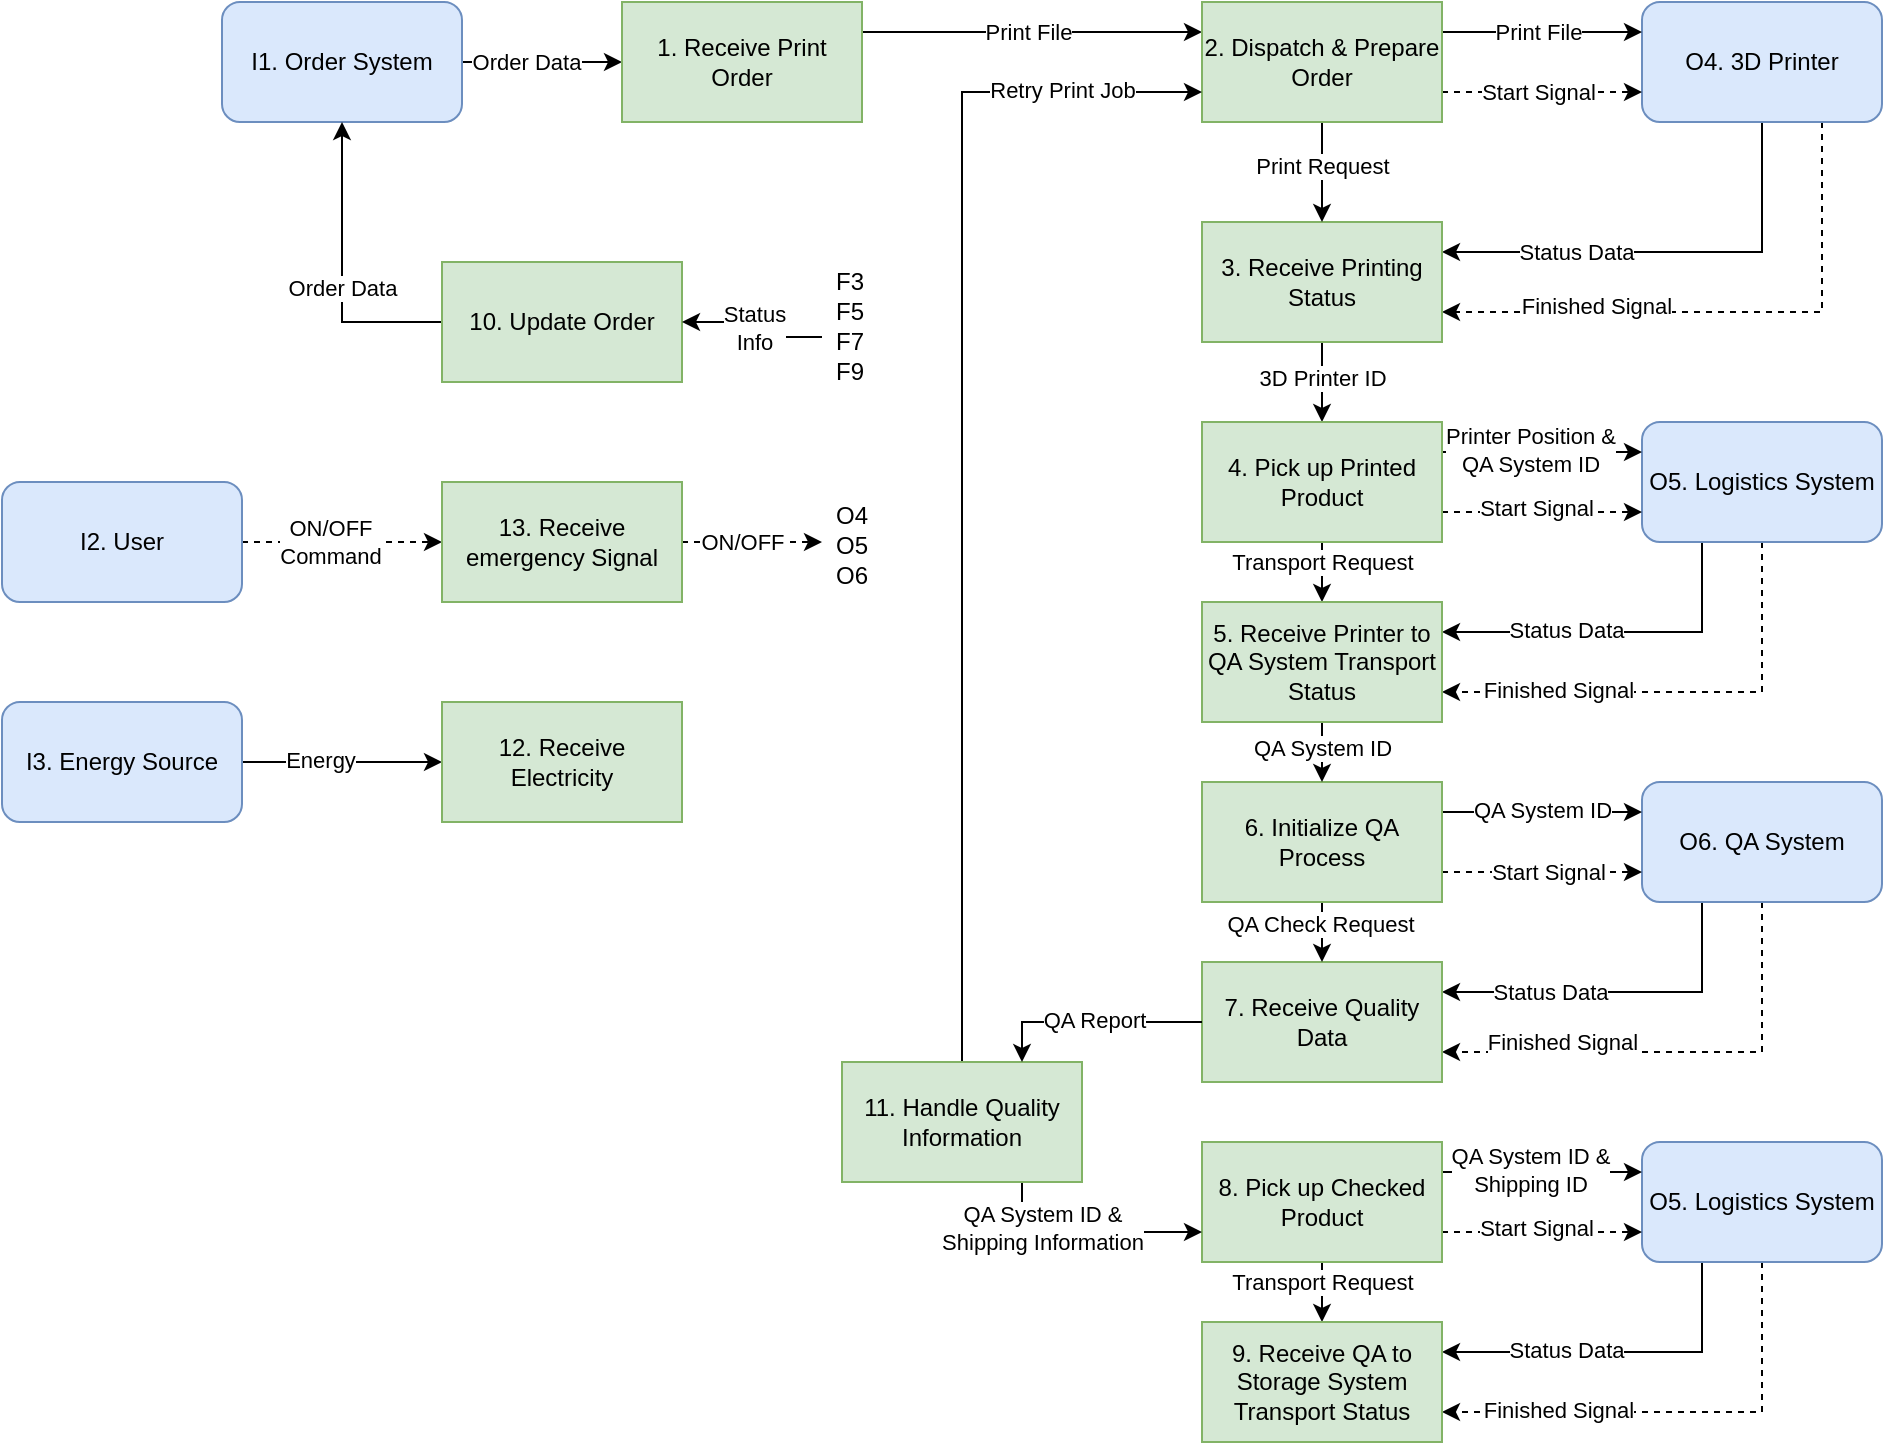 <mxfile version="24.8.6">
  <diagram name="Page-1" id="_k14XuWL3U5JzWISn8Ct">
    <mxGraphModel dx="1363" dy="889" grid="1" gridSize="10" guides="1" tooltips="1" connect="1" arrows="1" fold="1" page="1" pageScale="1" pageWidth="850" pageHeight="1100" math="0" shadow="0">
      <root>
        <mxCell id="0" />
        <mxCell id="1" parent="0" />
        <mxCell id="q_Xl--HB5Yd9Ks0ocNhp-104" style="edgeStyle=orthogonalEdgeStyle;rounded=0;orthogonalLoop=1;jettySize=auto;html=1;exitX=1;exitY=0.5;exitDx=0;exitDy=0;entryX=0;entryY=0.5;entryDx=0;entryDy=0;dashed=1;" parent="1" source="q_Xl--HB5Yd9Ks0ocNhp-1" target="q_Xl--HB5Yd9Ks0ocNhp-8" edge="1">
          <mxGeometry relative="1" as="geometry" />
        </mxCell>
        <mxCell id="q_Xl--HB5Yd9Ks0ocNhp-105" value="ON/OFF &lt;br&gt;Command" style="edgeLabel;html=1;align=center;verticalAlign=middle;resizable=0;points=[];" parent="q_Xl--HB5Yd9Ks0ocNhp-104" vertex="1" connectable="0">
          <mxGeometry x="-0.133" relative="1" as="geometry">
            <mxPoint as="offset" />
          </mxGeometry>
        </mxCell>
        <mxCell id="q_Xl--HB5Yd9Ks0ocNhp-1" value="I2. User" style="rounded=1;whiteSpace=wrap;html=1;fillColor=#dae8fc;strokeColor=#6c8ebf;" parent="1" vertex="1">
          <mxGeometry x="30" y="270" width="120" height="60" as="geometry" />
        </mxCell>
        <mxCell id="q_Xl--HB5Yd9Ks0ocNhp-77" style="edgeStyle=orthogonalEdgeStyle;rounded=0;orthogonalLoop=1;jettySize=auto;html=1;exitX=1;exitY=0.5;exitDx=0;exitDy=0;entryX=0;entryY=0.5;entryDx=0;entryDy=0;" parent="1" source="q_Xl--HB5Yd9Ks0ocNhp-2" target="q_Xl--HB5Yd9Ks0ocNhp-7" edge="1">
          <mxGeometry relative="1" as="geometry" />
        </mxCell>
        <mxCell id="q_Xl--HB5Yd9Ks0ocNhp-78" value="Energy" style="edgeLabel;html=1;align=center;verticalAlign=middle;resizable=0;points=[];" parent="q_Xl--HB5Yd9Ks0ocNhp-77" vertex="1" connectable="0">
          <mxGeometry x="-0.225" y="1" relative="1" as="geometry">
            <mxPoint as="offset" />
          </mxGeometry>
        </mxCell>
        <mxCell id="q_Xl--HB5Yd9Ks0ocNhp-2" value="I3. Energy Source" style="rounded=1;whiteSpace=wrap;html=1;fillColor=#dae8fc;strokeColor=#6c8ebf;" parent="1" vertex="1">
          <mxGeometry x="30" y="380" width="120" height="60" as="geometry" />
        </mxCell>
        <mxCell id="q_Xl--HB5Yd9Ks0ocNhp-16" style="edgeStyle=orthogonalEdgeStyle;rounded=0;orthogonalLoop=1;jettySize=auto;html=1;exitX=1;exitY=0.5;exitDx=0;exitDy=0;entryX=0;entryY=0.5;entryDx=0;entryDy=0;" parent="1" source="q_Xl--HB5Yd9Ks0ocNhp-3" target="q_Xl--HB5Yd9Ks0ocNhp-9" edge="1">
          <mxGeometry relative="1" as="geometry" />
        </mxCell>
        <mxCell id="q_Xl--HB5Yd9Ks0ocNhp-17" value="Order Data" style="edgeLabel;html=1;align=center;verticalAlign=middle;resizable=0;points=[];" parent="q_Xl--HB5Yd9Ks0ocNhp-16" vertex="1" connectable="0">
          <mxGeometry x="-0.2" relative="1" as="geometry">
            <mxPoint as="offset" />
          </mxGeometry>
        </mxCell>
        <mxCell id="q_Xl--HB5Yd9Ks0ocNhp-3" value="I1. Order System" style="rounded=1;whiteSpace=wrap;html=1;fillColor=#dae8fc;strokeColor=#6c8ebf;" parent="1" vertex="1">
          <mxGeometry x="140" y="30" width="120" height="60" as="geometry" />
        </mxCell>
        <mxCell id="q_Xl--HB5Yd9Ks0ocNhp-39" style="edgeStyle=orthogonalEdgeStyle;rounded=0;orthogonalLoop=1;jettySize=auto;html=1;exitX=0.25;exitY=1;exitDx=0;exitDy=0;entryX=1;entryY=0.25;entryDx=0;entryDy=0;" parent="1" source="q_Xl--HB5Yd9Ks0ocNhp-4" target="q_Xl--HB5Yd9Ks0ocNhp-38" edge="1">
          <mxGeometry relative="1" as="geometry" />
        </mxCell>
        <mxCell id="q_Xl--HB5Yd9Ks0ocNhp-40" value="Status Data" style="edgeLabel;html=1;align=center;verticalAlign=middle;resizable=0;points=[];" parent="q_Xl--HB5Yd9Ks0ocNhp-39" vertex="1" connectable="0">
          <mxGeometry x="0.291" y="-1" relative="1" as="geometry">
            <mxPoint as="offset" />
          </mxGeometry>
        </mxCell>
        <mxCell id="q_Xl--HB5Yd9Ks0ocNhp-41" style="edgeStyle=orthogonalEdgeStyle;rounded=0;orthogonalLoop=1;jettySize=auto;html=1;exitX=0.5;exitY=1;exitDx=0;exitDy=0;entryX=1;entryY=0.75;entryDx=0;entryDy=0;dashed=1;" parent="1" source="q_Xl--HB5Yd9Ks0ocNhp-4" target="q_Xl--HB5Yd9Ks0ocNhp-38" edge="1">
          <mxGeometry relative="1" as="geometry" />
        </mxCell>
        <mxCell id="q_Xl--HB5Yd9Ks0ocNhp-42" value="Finished Signal" style="edgeLabel;html=1;align=center;verticalAlign=middle;resizable=0;points=[];" parent="q_Xl--HB5Yd9Ks0ocNhp-41" vertex="1" connectable="0">
          <mxGeometry x="0.506" y="-1" relative="1" as="geometry">
            <mxPoint as="offset" />
          </mxGeometry>
        </mxCell>
        <mxCell id="q_Xl--HB5Yd9Ks0ocNhp-4" value="O5. Logistics System" style="rounded=1;whiteSpace=wrap;html=1;fillColor=#dae8fc;strokeColor=#6c8ebf;" parent="1" vertex="1">
          <mxGeometry x="850" y="240" width="120" height="60" as="geometry" />
        </mxCell>
        <mxCell id="q_Xl--HB5Yd9Ks0ocNhp-52" style="edgeStyle=orthogonalEdgeStyle;rounded=0;orthogonalLoop=1;jettySize=auto;html=1;exitX=0.25;exitY=1;exitDx=0;exitDy=0;entryX=1;entryY=0.25;entryDx=0;entryDy=0;" parent="1" source="q_Xl--HB5Yd9Ks0ocNhp-5" target="q_Xl--HB5Yd9Ks0ocNhp-12" edge="1">
          <mxGeometry relative="1" as="geometry" />
        </mxCell>
        <mxCell id="q_Xl--HB5Yd9Ks0ocNhp-53" value="Status Data" style="edgeLabel;html=1;align=center;verticalAlign=middle;resizable=0;points=[];" parent="q_Xl--HB5Yd9Ks0ocNhp-52" vertex="1" connectable="0">
          <mxGeometry x="0.383" relative="1" as="geometry">
            <mxPoint as="offset" />
          </mxGeometry>
        </mxCell>
        <mxCell id="q_Xl--HB5Yd9Ks0ocNhp-54" style="edgeStyle=orthogonalEdgeStyle;rounded=0;orthogonalLoop=1;jettySize=auto;html=1;exitX=0.5;exitY=1;exitDx=0;exitDy=0;entryX=1;entryY=0.75;entryDx=0;entryDy=0;dashed=1;" parent="1" source="q_Xl--HB5Yd9Ks0ocNhp-5" target="q_Xl--HB5Yd9Ks0ocNhp-12" edge="1">
          <mxGeometry relative="1" as="geometry" />
        </mxCell>
        <mxCell id="q_Xl--HB5Yd9Ks0ocNhp-55" value="Finished Signal" style="edgeLabel;html=1;align=center;verticalAlign=middle;resizable=0;points=[];" parent="q_Xl--HB5Yd9Ks0ocNhp-54" vertex="1" connectable="0">
          <mxGeometry x="0.43" y="4" relative="1" as="geometry">
            <mxPoint x="-7" y="-9" as="offset" />
          </mxGeometry>
        </mxCell>
        <mxCell id="q_Xl--HB5Yd9Ks0ocNhp-5" value="O6. QA System" style="rounded=1;whiteSpace=wrap;html=1;fillColor=#dae8fc;strokeColor=#6c8ebf;" parent="1" vertex="1">
          <mxGeometry x="850" y="420" width="120" height="60" as="geometry" />
        </mxCell>
        <mxCell id="q_Xl--HB5Yd9Ks0ocNhp-27" style="edgeStyle=orthogonalEdgeStyle;rounded=0;orthogonalLoop=1;jettySize=auto;html=1;exitX=0.5;exitY=1;exitDx=0;exitDy=0;entryX=1;entryY=0.25;entryDx=0;entryDy=0;" parent="1" source="q_Xl--HB5Yd9Ks0ocNhp-6" target="q_Xl--HB5Yd9Ks0ocNhp-10" edge="1">
          <mxGeometry relative="1" as="geometry" />
        </mxCell>
        <mxCell id="q_Xl--HB5Yd9Ks0ocNhp-28" value="Status Data" style="edgeLabel;html=1;align=center;verticalAlign=middle;resizable=0;points=[];" parent="q_Xl--HB5Yd9Ks0ocNhp-27" vertex="1" connectable="0">
          <mxGeometry x="0.408" relative="1" as="geometry">
            <mxPoint as="offset" />
          </mxGeometry>
        </mxCell>
        <mxCell id="q_Xl--HB5Yd9Ks0ocNhp-29" style="edgeStyle=orthogonalEdgeStyle;rounded=0;orthogonalLoop=1;jettySize=auto;html=1;exitX=0.75;exitY=1;exitDx=0;exitDy=0;entryX=1;entryY=0.75;entryDx=0;entryDy=0;dashed=1;" parent="1" source="q_Xl--HB5Yd9Ks0ocNhp-6" target="q_Xl--HB5Yd9Ks0ocNhp-10" edge="1">
          <mxGeometry relative="1" as="geometry" />
        </mxCell>
        <mxCell id="q_Xl--HB5Yd9Ks0ocNhp-30" value="Finished Signal" style="edgeLabel;html=1;align=center;verticalAlign=middle;resizable=0;points=[];" parent="q_Xl--HB5Yd9Ks0ocNhp-29" vertex="1" connectable="0">
          <mxGeometry x="0.458" y="-3" relative="1" as="geometry">
            <mxPoint as="offset" />
          </mxGeometry>
        </mxCell>
        <mxCell id="q_Xl--HB5Yd9Ks0ocNhp-6" value="O4. 3D Printer" style="rounded=1;whiteSpace=wrap;html=1;fillColor=#dae8fc;strokeColor=#6c8ebf;" parent="1" vertex="1">
          <mxGeometry x="850" y="30" width="120" height="60" as="geometry" />
        </mxCell>
        <mxCell id="q_Xl--HB5Yd9Ks0ocNhp-7" value="12. Receive &lt;br&gt;Electricity" style="rounded=0;whiteSpace=wrap;html=1;fillColor=#d5e8d4;strokeColor=#82b366;" parent="1" vertex="1">
          <mxGeometry x="250" y="380" width="120" height="60" as="geometry" />
        </mxCell>
        <mxCell id="q_Xl--HB5Yd9Ks0ocNhp-116" style="edgeStyle=orthogonalEdgeStyle;rounded=0;orthogonalLoop=1;jettySize=auto;html=1;exitX=1;exitY=0.5;exitDx=0;exitDy=0;entryX=0;entryY=0.5;entryDx=0;entryDy=0;dashed=1;" parent="1" source="q_Xl--HB5Yd9Ks0ocNhp-8" target="q_Xl--HB5Yd9Ks0ocNhp-110" edge="1">
          <mxGeometry relative="1" as="geometry" />
        </mxCell>
        <mxCell id="q_Xl--HB5Yd9Ks0ocNhp-117" value="ON/OFF" style="edgeLabel;html=1;align=center;verticalAlign=middle;resizable=0;points=[];" parent="q_Xl--HB5Yd9Ks0ocNhp-116" vertex="1" connectable="0">
          <mxGeometry x="-0.294" y="-1" relative="1" as="geometry">
            <mxPoint x="5" y="-1" as="offset" />
          </mxGeometry>
        </mxCell>
        <mxCell id="q_Xl--HB5Yd9Ks0ocNhp-8" value="13. Receive emergency Signal" style="rounded=0;whiteSpace=wrap;html=1;fillColor=#d5e8d4;strokeColor=#82b366;" parent="1" vertex="1">
          <mxGeometry x="250" y="270" width="120" height="60" as="geometry" />
        </mxCell>
        <mxCell id="q_Xl--HB5Yd9Ks0ocNhp-22" style="edgeStyle=orthogonalEdgeStyle;rounded=0;orthogonalLoop=1;jettySize=auto;html=1;exitX=1;exitY=0.25;exitDx=0;exitDy=0;entryX=0;entryY=0.25;entryDx=0;entryDy=0;" parent="1" source="q_Xl--HB5Yd9Ks0ocNhp-9" target="q_Xl--HB5Yd9Ks0ocNhp-19" edge="1">
          <mxGeometry relative="1" as="geometry" />
        </mxCell>
        <mxCell id="q_Xl--HB5Yd9Ks0ocNhp-23" value="Print File" style="edgeLabel;html=1;align=center;verticalAlign=middle;resizable=0;points=[];" parent="q_Xl--HB5Yd9Ks0ocNhp-22" vertex="1" connectable="0">
          <mxGeometry x="0.656" y="1" relative="1" as="geometry">
            <mxPoint x="-58" y="1" as="offset" />
          </mxGeometry>
        </mxCell>
        <mxCell id="q_Xl--HB5Yd9Ks0ocNhp-9" value="1. Receive Print Order" style="rounded=0;whiteSpace=wrap;html=1;fillColor=#d5e8d4;strokeColor=#82b366;" parent="1" vertex="1">
          <mxGeometry x="340" y="30" width="120" height="60" as="geometry" />
        </mxCell>
        <mxCell id="q_Xl--HB5Yd9Ks0ocNhp-32" style="edgeStyle=orthogonalEdgeStyle;rounded=0;orthogonalLoop=1;jettySize=auto;html=1;exitX=0.5;exitY=1;exitDx=0;exitDy=0;entryX=0.5;entryY=0;entryDx=0;entryDy=0;" parent="1" source="q_Xl--HB5Yd9Ks0ocNhp-10" target="q_Xl--HB5Yd9Ks0ocNhp-11" edge="1">
          <mxGeometry relative="1" as="geometry" />
        </mxCell>
        <mxCell id="q_Xl--HB5Yd9Ks0ocNhp-33" value="3D Printer ID" style="edgeLabel;html=1;align=center;verticalAlign=middle;resizable=0;points=[];" parent="q_Xl--HB5Yd9Ks0ocNhp-32" vertex="1" connectable="0">
          <mxGeometry x="-0.1" relative="1" as="geometry">
            <mxPoint as="offset" />
          </mxGeometry>
        </mxCell>
        <mxCell id="q_Xl--HB5Yd9Ks0ocNhp-10" value="3. Receive Printing Status" style="rounded=0;whiteSpace=wrap;html=1;fillColor=#d5e8d4;strokeColor=#82b366;" parent="1" vertex="1">
          <mxGeometry x="630" y="140" width="120" height="60" as="geometry" />
        </mxCell>
        <mxCell id="q_Xl--HB5Yd9Ks0ocNhp-31" style="edgeStyle=orthogonalEdgeStyle;rounded=0;orthogonalLoop=1;jettySize=auto;html=1;exitX=1;exitY=0.25;exitDx=0;exitDy=0;entryX=0;entryY=0.25;entryDx=0;entryDy=0;" parent="1" source="q_Xl--HB5Yd9Ks0ocNhp-11" target="q_Xl--HB5Yd9Ks0ocNhp-4" edge="1">
          <mxGeometry relative="1" as="geometry" />
        </mxCell>
        <mxCell id="q_Xl--HB5Yd9Ks0ocNhp-34" value="Printer Position &amp;amp;&lt;br&gt;QA System ID" style="edgeLabel;html=1;align=center;verticalAlign=middle;resizable=0;points=[];" parent="q_Xl--HB5Yd9Ks0ocNhp-31" vertex="1" connectable="0">
          <mxGeometry x="-0.12" y="1" relative="1" as="geometry">
            <mxPoint as="offset" />
          </mxGeometry>
        </mxCell>
        <mxCell id="q_Xl--HB5Yd9Ks0ocNhp-35" style="edgeStyle=orthogonalEdgeStyle;rounded=0;orthogonalLoop=1;jettySize=auto;html=1;exitX=1;exitY=0.75;exitDx=0;exitDy=0;entryX=0;entryY=0.75;entryDx=0;entryDy=0;dashed=1;" parent="1" source="q_Xl--HB5Yd9Ks0ocNhp-11" target="q_Xl--HB5Yd9Ks0ocNhp-4" edge="1">
          <mxGeometry relative="1" as="geometry" />
        </mxCell>
        <mxCell id="q_Xl--HB5Yd9Ks0ocNhp-36" value="Start Signal" style="edgeLabel;html=1;align=center;verticalAlign=middle;resizable=0;points=[];" parent="q_Xl--HB5Yd9Ks0ocNhp-35" vertex="1" connectable="0">
          <mxGeometry x="-0.06" y="2" relative="1" as="geometry">
            <mxPoint as="offset" />
          </mxGeometry>
        </mxCell>
        <mxCell id="q_Xl--HB5Yd9Ks0ocNhp-58" style="edgeStyle=orthogonalEdgeStyle;rounded=0;orthogonalLoop=1;jettySize=auto;html=1;exitX=0.5;exitY=1;exitDx=0;exitDy=0;entryX=0.5;entryY=0;entryDx=0;entryDy=0;" parent="1" source="q_Xl--HB5Yd9Ks0ocNhp-11" target="q_Xl--HB5Yd9Ks0ocNhp-38" edge="1">
          <mxGeometry relative="1" as="geometry" />
        </mxCell>
        <mxCell id="q_Xl--HB5Yd9Ks0ocNhp-59" value="Transport Request" style="edgeLabel;html=1;align=center;verticalAlign=middle;resizable=0;points=[];" parent="q_Xl--HB5Yd9Ks0ocNhp-58" vertex="1" connectable="0">
          <mxGeometry x="-0.333" relative="1" as="geometry">
            <mxPoint as="offset" />
          </mxGeometry>
        </mxCell>
        <mxCell id="q_Xl--HB5Yd9Ks0ocNhp-11" value="4. Pick up Printed Product" style="rounded=0;whiteSpace=wrap;html=1;fillColor=#d5e8d4;strokeColor=#82b366;" parent="1" vertex="1">
          <mxGeometry x="630" y="240" width="120" height="60" as="geometry" />
        </mxCell>
        <mxCell id="q_Xl--HB5Yd9Ks0ocNhp-12" value="7. Receive Quality Data" style="rounded=0;whiteSpace=wrap;html=1;fillColor=#d5e8d4;strokeColor=#82b366;" parent="1" vertex="1">
          <mxGeometry x="630" y="510" width="120" height="60" as="geometry" />
        </mxCell>
        <mxCell id="q_Xl--HB5Yd9Ks0ocNhp-43" style="edgeStyle=orthogonalEdgeStyle;rounded=0;orthogonalLoop=1;jettySize=auto;html=1;exitX=1;exitY=0.25;exitDx=0;exitDy=0;entryX=0;entryY=0.25;entryDx=0;entryDy=0;" parent="1" source="q_Xl--HB5Yd9Ks0ocNhp-13" target="q_Xl--HB5Yd9Ks0ocNhp-5" edge="1">
          <mxGeometry relative="1" as="geometry" />
        </mxCell>
        <mxCell id="q_Xl--HB5Yd9Ks0ocNhp-44" value="QA System ID" style="edgeLabel;html=1;align=center;verticalAlign=middle;resizable=0;points=[];" parent="q_Xl--HB5Yd9Ks0ocNhp-43" vertex="1" connectable="0">
          <mxGeometry x="0.1" y="1" relative="1" as="geometry">
            <mxPoint x="-5" as="offset" />
          </mxGeometry>
        </mxCell>
        <mxCell id="q_Xl--HB5Yd9Ks0ocNhp-50" style="edgeStyle=orthogonalEdgeStyle;rounded=0;orthogonalLoop=1;jettySize=auto;html=1;exitX=1;exitY=0.75;exitDx=0;exitDy=0;entryX=0;entryY=0.75;entryDx=0;entryDy=0;dashed=1;" parent="1" source="q_Xl--HB5Yd9Ks0ocNhp-13" target="q_Xl--HB5Yd9Ks0ocNhp-5" edge="1">
          <mxGeometry relative="1" as="geometry" />
        </mxCell>
        <mxCell id="q_Xl--HB5Yd9Ks0ocNhp-51" value="Start Signal" style="edgeLabel;html=1;align=center;verticalAlign=middle;resizable=0;points=[];" parent="q_Xl--HB5Yd9Ks0ocNhp-50" vertex="1" connectable="0">
          <mxGeometry x="0.06" relative="1" as="geometry">
            <mxPoint as="offset" />
          </mxGeometry>
        </mxCell>
        <mxCell id="q_Xl--HB5Yd9Ks0ocNhp-60" style="edgeStyle=orthogonalEdgeStyle;rounded=0;orthogonalLoop=1;jettySize=auto;html=1;exitX=0.5;exitY=1;exitDx=0;exitDy=0;entryX=0.5;entryY=0;entryDx=0;entryDy=0;" parent="1" source="q_Xl--HB5Yd9Ks0ocNhp-13" target="q_Xl--HB5Yd9Ks0ocNhp-12" edge="1">
          <mxGeometry relative="1" as="geometry" />
        </mxCell>
        <mxCell id="q_Xl--HB5Yd9Ks0ocNhp-61" value="QA Check Request" style="edgeLabel;html=1;align=center;verticalAlign=middle;resizable=0;points=[];" parent="q_Xl--HB5Yd9Ks0ocNhp-60" vertex="1" connectable="0">
          <mxGeometry x="-0.267" y="-1" relative="1" as="geometry">
            <mxPoint as="offset" />
          </mxGeometry>
        </mxCell>
        <mxCell id="q_Xl--HB5Yd9Ks0ocNhp-13" value="6. Initialize QA Process" style="rounded=0;whiteSpace=wrap;html=1;fillColor=#d5e8d4;strokeColor=#82b366;" parent="1" vertex="1">
          <mxGeometry x="630" y="420" width="120" height="60" as="geometry" />
        </mxCell>
        <mxCell id="q_Xl--HB5Yd9Ks0ocNhp-20" style="edgeStyle=orthogonalEdgeStyle;rounded=0;orthogonalLoop=1;jettySize=auto;html=1;exitX=1;exitY=0.25;exitDx=0;exitDy=0;entryX=0;entryY=0.25;entryDx=0;entryDy=0;" parent="1" source="q_Xl--HB5Yd9Ks0ocNhp-19" target="q_Xl--HB5Yd9Ks0ocNhp-6" edge="1">
          <mxGeometry relative="1" as="geometry" />
        </mxCell>
        <mxCell id="q_Xl--HB5Yd9Ks0ocNhp-21" value="Print File" style="edgeLabel;html=1;align=center;verticalAlign=middle;resizable=0;points=[];" parent="q_Xl--HB5Yd9Ks0ocNhp-20" vertex="1" connectable="0">
          <mxGeometry x="-0.508" y="-1" relative="1" as="geometry">
            <mxPoint x="23" y="-1" as="offset" />
          </mxGeometry>
        </mxCell>
        <mxCell id="q_Xl--HB5Yd9Ks0ocNhp-25" style="edgeStyle=orthogonalEdgeStyle;rounded=0;orthogonalLoop=1;jettySize=auto;html=1;exitX=1;exitY=0.75;exitDx=0;exitDy=0;entryX=0;entryY=0.75;entryDx=0;entryDy=0;dashed=1;" parent="1" source="q_Xl--HB5Yd9Ks0ocNhp-19" target="q_Xl--HB5Yd9Ks0ocNhp-6" edge="1">
          <mxGeometry relative="1" as="geometry" />
        </mxCell>
        <mxCell id="q_Xl--HB5Yd9Ks0ocNhp-26" value="Start Signal" style="edgeLabel;html=1;align=center;verticalAlign=middle;resizable=0;points=[];" parent="q_Xl--HB5Yd9Ks0ocNhp-25" vertex="1" connectable="0">
          <mxGeometry x="-0.044" relative="1" as="geometry">
            <mxPoint as="offset" />
          </mxGeometry>
        </mxCell>
        <mxCell id="q_Xl--HB5Yd9Ks0ocNhp-56" style="edgeStyle=orthogonalEdgeStyle;rounded=0;orthogonalLoop=1;jettySize=auto;html=1;exitX=0.5;exitY=1;exitDx=0;exitDy=0;entryX=0.5;entryY=0;entryDx=0;entryDy=0;" parent="1" source="q_Xl--HB5Yd9Ks0ocNhp-19" target="q_Xl--HB5Yd9Ks0ocNhp-10" edge="1">
          <mxGeometry relative="1" as="geometry" />
        </mxCell>
        <mxCell id="q_Xl--HB5Yd9Ks0ocNhp-57" value="Print Request" style="edgeLabel;html=1;align=center;verticalAlign=middle;resizable=0;points=[];" parent="q_Xl--HB5Yd9Ks0ocNhp-56" vertex="1" connectable="0">
          <mxGeometry x="-0.12" relative="1" as="geometry">
            <mxPoint as="offset" />
          </mxGeometry>
        </mxCell>
        <mxCell id="q_Xl--HB5Yd9Ks0ocNhp-19" value="2. Dispatch &amp;amp; Prepare Order" style="rounded=0;whiteSpace=wrap;html=1;fillColor=#d5e8d4;strokeColor=#82b366;" parent="1" vertex="1">
          <mxGeometry x="630" y="30" width="120" height="60" as="geometry" />
        </mxCell>
        <mxCell id="q_Xl--HB5Yd9Ks0ocNhp-45" style="edgeStyle=orthogonalEdgeStyle;rounded=0;orthogonalLoop=1;jettySize=auto;html=1;exitX=0.5;exitY=1;exitDx=0;exitDy=0;entryX=0.5;entryY=0;entryDx=0;entryDy=0;" parent="1" source="q_Xl--HB5Yd9Ks0ocNhp-38" target="q_Xl--HB5Yd9Ks0ocNhp-13" edge="1">
          <mxGeometry relative="1" as="geometry" />
        </mxCell>
        <mxCell id="q_Xl--HB5Yd9Ks0ocNhp-46" value="QA System ID" style="edgeLabel;html=1;align=center;verticalAlign=middle;resizable=0;points=[];" parent="q_Xl--HB5Yd9Ks0ocNhp-45" vertex="1" connectable="0">
          <mxGeometry x="-0.133" relative="1" as="geometry">
            <mxPoint as="offset" />
          </mxGeometry>
        </mxCell>
        <mxCell id="q_Xl--HB5Yd9Ks0ocNhp-38" value="5. Receive Printer to QA System Transport Status" style="rounded=0;whiteSpace=wrap;html=1;fillColor=#d5e8d4;strokeColor=#82b366;" parent="1" vertex="1">
          <mxGeometry x="630" y="330" width="120" height="60" as="geometry" />
        </mxCell>
        <mxCell id="q_Xl--HB5Yd9Ks0ocNhp-62" style="edgeStyle=orthogonalEdgeStyle;rounded=0;orthogonalLoop=1;jettySize=auto;html=1;exitX=0.25;exitY=1;exitDx=0;exitDy=0;entryX=1;entryY=0.25;entryDx=0;entryDy=0;" parent="1" source="q_Xl--HB5Yd9Ks0ocNhp-66" target="q_Xl--HB5Yd9Ks0ocNhp-74" edge="1">
          <mxGeometry relative="1" as="geometry" />
        </mxCell>
        <mxCell id="q_Xl--HB5Yd9Ks0ocNhp-63" value="Status Data" style="edgeLabel;html=1;align=center;verticalAlign=middle;resizable=0;points=[];" parent="q_Xl--HB5Yd9Ks0ocNhp-62" vertex="1" connectable="0">
          <mxGeometry x="0.291" y="-1" relative="1" as="geometry">
            <mxPoint as="offset" />
          </mxGeometry>
        </mxCell>
        <mxCell id="q_Xl--HB5Yd9Ks0ocNhp-64" style="edgeStyle=orthogonalEdgeStyle;rounded=0;orthogonalLoop=1;jettySize=auto;html=1;exitX=0.5;exitY=1;exitDx=0;exitDy=0;entryX=1;entryY=0.75;entryDx=0;entryDy=0;dashed=1;" parent="1" source="q_Xl--HB5Yd9Ks0ocNhp-66" target="q_Xl--HB5Yd9Ks0ocNhp-74" edge="1">
          <mxGeometry relative="1" as="geometry" />
        </mxCell>
        <mxCell id="q_Xl--HB5Yd9Ks0ocNhp-65" value="Finished Signal" style="edgeLabel;html=1;align=center;verticalAlign=middle;resizable=0;points=[];" parent="q_Xl--HB5Yd9Ks0ocNhp-64" vertex="1" connectable="0">
          <mxGeometry x="0.506" y="-1" relative="1" as="geometry">
            <mxPoint as="offset" />
          </mxGeometry>
        </mxCell>
        <mxCell id="q_Xl--HB5Yd9Ks0ocNhp-66" value="O5. Logistics System" style="rounded=1;whiteSpace=wrap;html=1;fillColor=#dae8fc;strokeColor=#6c8ebf;" parent="1" vertex="1">
          <mxGeometry x="850" y="600" width="120" height="60" as="geometry" />
        </mxCell>
        <mxCell id="q_Xl--HB5Yd9Ks0ocNhp-67" style="edgeStyle=orthogonalEdgeStyle;rounded=0;orthogonalLoop=1;jettySize=auto;html=1;exitX=1;exitY=0.25;exitDx=0;exitDy=0;entryX=0;entryY=0.25;entryDx=0;entryDy=0;" parent="1" source="q_Xl--HB5Yd9Ks0ocNhp-73" target="q_Xl--HB5Yd9Ks0ocNhp-66" edge="1">
          <mxGeometry relative="1" as="geometry" />
        </mxCell>
        <mxCell id="q_Xl--HB5Yd9Ks0ocNhp-68" value="QA System ID &amp;amp;&lt;br&gt;Shipping ID" style="edgeLabel;html=1;align=center;verticalAlign=middle;resizable=0;points=[];" parent="q_Xl--HB5Yd9Ks0ocNhp-67" vertex="1" connectable="0">
          <mxGeometry x="-0.12" y="1" relative="1" as="geometry">
            <mxPoint as="offset" />
          </mxGeometry>
        </mxCell>
        <mxCell id="q_Xl--HB5Yd9Ks0ocNhp-69" style="edgeStyle=orthogonalEdgeStyle;rounded=0;orthogonalLoop=1;jettySize=auto;html=1;exitX=1;exitY=0.75;exitDx=0;exitDy=0;entryX=0;entryY=0.75;entryDx=0;entryDy=0;dashed=1;" parent="1" source="q_Xl--HB5Yd9Ks0ocNhp-73" target="q_Xl--HB5Yd9Ks0ocNhp-66" edge="1">
          <mxGeometry relative="1" as="geometry" />
        </mxCell>
        <mxCell id="q_Xl--HB5Yd9Ks0ocNhp-70" value="Start Signal" style="edgeLabel;html=1;align=center;verticalAlign=middle;resizable=0;points=[];" parent="q_Xl--HB5Yd9Ks0ocNhp-69" vertex="1" connectable="0">
          <mxGeometry x="-0.06" y="2" relative="1" as="geometry">
            <mxPoint as="offset" />
          </mxGeometry>
        </mxCell>
        <mxCell id="q_Xl--HB5Yd9Ks0ocNhp-71" style="edgeStyle=orthogonalEdgeStyle;rounded=0;orthogonalLoop=1;jettySize=auto;html=1;exitX=0.5;exitY=1;exitDx=0;exitDy=0;entryX=0.5;entryY=0;entryDx=0;entryDy=0;" parent="1" source="q_Xl--HB5Yd9Ks0ocNhp-73" target="q_Xl--HB5Yd9Ks0ocNhp-74" edge="1">
          <mxGeometry relative="1" as="geometry" />
        </mxCell>
        <mxCell id="q_Xl--HB5Yd9Ks0ocNhp-72" value="Transport Request" style="edgeLabel;html=1;align=center;verticalAlign=middle;resizable=0;points=[];" parent="q_Xl--HB5Yd9Ks0ocNhp-71" vertex="1" connectable="0">
          <mxGeometry x="-0.333" relative="1" as="geometry">
            <mxPoint as="offset" />
          </mxGeometry>
        </mxCell>
        <mxCell id="q_Xl--HB5Yd9Ks0ocNhp-73" value="8. Pick up Checked Product" style="rounded=0;whiteSpace=wrap;html=1;fillColor=#d5e8d4;strokeColor=#82b366;" parent="1" vertex="1">
          <mxGeometry x="630" y="600" width="120" height="60" as="geometry" />
        </mxCell>
        <mxCell id="q_Xl--HB5Yd9Ks0ocNhp-74" value="9. Receive QA to Storage System Transport Status" style="rounded=0;whiteSpace=wrap;html=1;fillColor=#d5e8d4;strokeColor=#82b366;" parent="1" vertex="1">
          <mxGeometry x="630" y="690" width="120" height="60" as="geometry" />
        </mxCell>
        <mxCell id="q_Xl--HB5Yd9Ks0ocNhp-82" style="edgeStyle=orthogonalEdgeStyle;rounded=0;orthogonalLoop=1;jettySize=auto;html=1;exitX=0;exitY=0.5;exitDx=0;exitDy=0;entryX=0.5;entryY=1;entryDx=0;entryDy=0;" parent="1" source="q_Xl--HB5Yd9Ks0ocNhp-80" target="q_Xl--HB5Yd9Ks0ocNhp-3" edge="1">
          <mxGeometry relative="1" as="geometry">
            <mxPoint x="850" y="810" as="targetPoint" />
          </mxGeometry>
        </mxCell>
        <mxCell id="q_Xl--HB5Yd9Ks0ocNhp-84" value="Order Data" style="edgeLabel;html=1;align=center;verticalAlign=middle;resizable=0;points=[];" parent="q_Xl--HB5Yd9Ks0ocNhp-82" vertex="1" connectable="0">
          <mxGeometry x="-0.1" relative="1" as="geometry">
            <mxPoint as="offset" />
          </mxGeometry>
        </mxCell>
        <mxCell id="q_Xl--HB5Yd9Ks0ocNhp-80" value="10. Update Order" style="rounded=0;whiteSpace=wrap;html=1;fillColor=#d5e8d4;strokeColor=#82b366;" parent="1" vertex="1">
          <mxGeometry x="250" y="160" width="120" height="60" as="geometry" />
        </mxCell>
        <mxCell id="q_Xl--HB5Yd9Ks0ocNhp-88" style="edgeStyle=orthogonalEdgeStyle;rounded=0;orthogonalLoop=1;jettySize=auto;html=1;exitX=0.75;exitY=1;exitDx=0;exitDy=0;entryX=0;entryY=0.75;entryDx=0;entryDy=0;" parent="1" source="q_Xl--HB5Yd9Ks0ocNhp-85" target="q_Xl--HB5Yd9Ks0ocNhp-73" edge="1">
          <mxGeometry relative="1" as="geometry" />
        </mxCell>
        <mxCell id="q_Xl--HB5Yd9Ks0ocNhp-89" value="QA System ID &amp;amp;&lt;br&gt;Shipping Information" style="edgeLabel;html=1;align=center;verticalAlign=middle;resizable=0;points=[];" parent="q_Xl--HB5Yd9Ks0ocNhp-88" vertex="1" connectable="0">
          <mxGeometry x="0.009" y="2" relative="1" as="geometry">
            <mxPoint x="-23" as="offset" />
          </mxGeometry>
        </mxCell>
        <mxCell id="q_Xl--HB5Yd9Ks0ocNhp-90" style="edgeStyle=orthogonalEdgeStyle;rounded=0;orthogonalLoop=1;jettySize=auto;html=1;exitX=0.5;exitY=0;exitDx=0;exitDy=0;entryX=0;entryY=0.75;entryDx=0;entryDy=0;" parent="1" source="q_Xl--HB5Yd9Ks0ocNhp-85" target="q_Xl--HB5Yd9Ks0ocNhp-19" edge="1">
          <mxGeometry relative="1" as="geometry">
            <Array as="points">
              <mxPoint x="510" y="75" />
            </Array>
          </mxGeometry>
        </mxCell>
        <mxCell id="q_Xl--HB5Yd9Ks0ocNhp-91" value="Retry Print Job" style="edgeLabel;html=1;align=center;verticalAlign=middle;resizable=0;points=[];" parent="q_Xl--HB5Yd9Ks0ocNhp-90" vertex="1" connectable="0">
          <mxGeometry x="0.729" y="1" relative="1" as="geometry">
            <mxPoint x="12" as="offset" />
          </mxGeometry>
        </mxCell>
        <mxCell id="q_Xl--HB5Yd9Ks0ocNhp-85" value="11. Handle Quality Information" style="rounded=0;whiteSpace=wrap;html=1;fillColor=#d5e8d4;strokeColor=#82b366;" parent="1" vertex="1">
          <mxGeometry x="450" y="560" width="120" height="60" as="geometry" />
        </mxCell>
        <mxCell id="q_Xl--HB5Yd9Ks0ocNhp-86" style="edgeStyle=orthogonalEdgeStyle;rounded=0;orthogonalLoop=1;jettySize=auto;html=1;exitX=0;exitY=0.5;exitDx=0;exitDy=0;entryX=0.75;entryY=0;entryDx=0;entryDy=0;" parent="1" source="q_Xl--HB5Yd9Ks0ocNhp-12" target="q_Xl--HB5Yd9Ks0ocNhp-85" edge="1">
          <mxGeometry relative="1" as="geometry" />
        </mxCell>
        <mxCell id="q_Xl--HB5Yd9Ks0ocNhp-87" value="QA Report" style="edgeLabel;html=1;align=center;verticalAlign=middle;resizable=0;points=[];" parent="q_Xl--HB5Yd9Ks0ocNhp-86" vertex="1" connectable="0">
          <mxGeometry x="-0.018" y="-1" relative="1" as="geometry">
            <mxPoint as="offset" />
          </mxGeometry>
        </mxCell>
        <mxCell id="q_Xl--HB5Yd9Ks0ocNhp-92" value="" style="shape=table;startSize=0;container=1;collapsible=0;childLayout=tableLayout;fontSize=11;fillColor=none;strokeColor=none;" parent="1" vertex="1">
          <mxGeometry x="440" y="160" width="60" height="45" as="geometry" />
        </mxCell>
        <mxCell id="q_Xl--HB5Yd9Ks0ocNhp-95" value="" style="shape=tableRow;horizontal=0;startSize=0;swimlaneHead=0;swimlaneBody=0;strokeColor=inherit;top=0;left=0;bottom=0;right=0;collapsible=0;dropTarget=0;fillColor=none;points=[[0,0.5],[1,0.5]];portConstraint=eastwest;fontSize=16;" parent="q_Xl--HB5Yd9Ks0ocNhp-92" vertex="1">
          <mxGeometry width="60" height="15" as="geometry" />
        </mxCell>
        <mxCell id="q_Xl--HB5Yd9Ks0ocNhp-96" value="F3" style="shape=partialRectangle;html=1;whiteSpace=wrap;connectable=0;strokeColor=inherit;overflow=hidden;fillColor=none;top=0;left=0;bottom=0;right=0;pointerEvents=1;fontSize=12;align=left;spacingLeft=5;" parent="q_Xl--HB5Yd9Ks0ocNhp-95" vertex="1">
          <mxGeometry width="60" height="15" as="geometry">
            <mxRectangle width="60" height="15" as="alternateBounds" />
          </mxGeometry>
        </mxCell>
        <mxCell id="q_Xl--HB5Yd9Ks0ocNhp-97" value="" style="shape=tableRow;horizontal=0;startSize=0;swimlaneHead=0;swimlaneBody=0;strokeColor=inherit;top=0;left=0;bottom=0;right=0;collapsible=0;dropTarget=0;fillColor=none;points=[[0,0.5],[1,0.5]];portConstraint=eastwest;fontSize=16;" parent="q_Xl--HB5Yd9Ks0ocNhp-92" vertex="1">
          <mxGeometry y="15" width="60" height="15" as="geometry" />
        </mxCell>
        <mxCell id="q_Xl--HB5Yd9Ks0ocNhp-98" value="F5" style="shape=partialRectangle;html=1;whiteSpace=wrap;connectable=0;strokeColor=inherit;overflow=hidden;fillColor=none;top=0;left=0;bottom=0;right=0;pointerEvents=1;fontSize=12;align=left;spacingLeft=5;" parent="q_Xl--HB5Yd9Ks0ocNhp-97" vertex="1">
          <mxGeometry width="60" height="15" as="geometry">
            <mxRectangle width="60" height="15" as="alternateBounds" />
          </mxGeometry>
        </mxCell>
        <mxCell id="q_Xl--HB5Yd9Ks0ocNhp-99" style="shape=tableRow;horizontal=0;startSize=0;swimlaneHead=0;swimlaneBody=0;strokeColor=inherit;top=0;left=0;bottom=0;right=0;collapsible=0;dropTarget=0;fillColor=none;points=[[0,0.5],[1,0.5]];portConstraint=eastwest;fontSize=16;" parent="q_Xl--HB5Yd9Ks0ocNhp-92" vertex="1">
          <mxGeometry y="30" width="60" height="15" as="geometry" />
        </mxCell>
        <mxCell id="q_Xl--HB5Yd9Ks0ocNhp-100" value="F7" style="shape=partialRectangle;html=1;whiteSpace=wrap;connectable=0;strokeColor=inherit;overflow=hidden;fillColor=none;top=0;left=0;bottom=0;right=0;pointerEvents=1;fontSize=12;align=left;spacingLeft=5;" parent="q_Xl--HB5Yd9Ks0ocNhp-99" vertex="1">
          <mxGeometry width="60" height="15" as="geometry">
            <mxRectangle width="60" height="15" as="alternateBounds" />
          </mxGeometry>
        </mxCell>
        <mxCell id="q_Xl--HB5Yd9Ks0ocNhp-101" value="F9" style="shape=partialRectangle;html=1;whiteSpace=wrap;connectable=0;strokeColor=inherit;overflow=hidden;fillColor=none;top=0;left=0;bottom=0;right=0;pointerEvents=1;fontSize=12;align=left;spacingLeft=5;" parent="1" vertex="1">
          <mxGeometry x="440" y="205" width="60" height="15" as="geometry">
            <mxRectangle width="60" height="15" as="alternateBounds" />
          </mxGeometry>
        </mxCell>
        <mxCell id="q_Xl--HB5Yd9Ks0ocNhp-102" style="edgeStyle=orthogonalEdgeStyle;rounded=0;orthogonalLoop=1;jettySize=auto;html=1;exitX=0;exitY=0.5;exitDx=0;exitDy=0;entryX=1;entryY=0.5;entryDx=0;entryDy=0;" parent="1" source="q_Xl--HB5Yd9Ks0ocNhp-99" target="q_Xl--HB5Yd9Ks0ocNhp-80" edge="1">
          <mxGeometry relative="1" as="geometry" />
        </mxCell>
        <mxCell id="q_Xl--HB5Yd9Ks0ocNhp-103" value="Status &lt;br&gt;Info" style="edgeLabel;html=1;align=center;verticalAlign=middle;resizable=0;points=[];" parent="q_Xl--HB5Yd9Ks0ocNhp-102" vertex="1" connectable="0">
          <mxGeometry x="0.045" y="-1" relative="1" as="geometry">
            <mxPoint y="1" as="offset" />
          </mxGeometry>
        </mxCell>
        <mxCell id="q_Xl--HB5Yd9Ks0ocNhp-107" value="" style="shape=table;startSize=0;container=1;collapsible=0;childLayout=tableLayout;fontSize=11;fillColor=none;strokeColor=none;" parent="1" vertex="1">
          <mxGeometry x="440" y="277.5" width="60" height="45" as="geometry" />
        </mxCell>
        <mxCell id="q_Xl--HB5Yd9Ks0ocNhp-108" value="" style="shape=tableRow;horizontal=0;startSize=0;swimlaneHead=0;swimlaneBody=0;strokeColor=inherit;top=0;left=0;bottom=0;right=0;collapsible=0;dropTarget=0;fillColor=none;points=[[0,0.5],[1,0.5]];portConstraint=eastwest;fontSize=16;" parent="q_Xl--HB5Yd9Ks0ocNhp-107" vertex="1">
          <mxGeometry width="60" height="15" as="geometry" />
        </mxCell>
        <mxCell id="q_Xl--HB5Yd9Ks0ocNhp-109" value="O4" style="shape=partialRectangle;html=1;whiteSpace=wrap;connectable=0;strokeColor=inherit;overflow=hidden;fillColor=none;top=0;left=0;bottom=0;right=0;pointerEvents=1;fontSize=12;align=left;spacingLeft=5;" parent="q_Xl--HB5Yd9Ks0ocNhp-108" vertex="1">
          <mxGeometry width="60" height="15" as="geometry">
            <mxRectangle width="60" height="15" as="alternateBounds" />
          </mxGeometry>
        </mxCell>
        <mxCell id="q_Xl--HB5Yd9Ks0ocNhp-110" value="" style="shape=tableRow;horizontal=0;startSize=0;swimlaneHead=0;swimlaneBody=0;strokeColor=inherit;top=0;left=0;bottom=0;right=0;collapsible=0;dropTarget=0;fillColor=none;points=[[0,0.5],[1,0.5]];portConstraint=eastwest;fontSize=16;" parent="q_Xl--HB5Yd9Ks0ocNhp-107" vertex="1">
          <mxGeometry y="15" width="60" height="15" as="geometry" />
        </mxCell>
        <mxCell id="q_Xl--HB5Yd9Ks0ocNhp-111" value="O5" style="shape=partialRectangle;html=1;whiteSpace=wrap;connectable=0;strokeColor=inherit;overflow=hidden;fillColor=none;top=0;left=0;bottom=0;right=0;pointerEvents=1;fontSize=12;align=left;spacingLeft=5;" parent="q_Xl--HB5Yd9Ks0ocNhp-110" vertex="1">
          <mxGeometry width="60" height="15" as="geometry">
            <mxRectangle width="60" height="15" as="alternateBounds" />
          </mxGeometry>
        </mxCell>
        <mxCell id="q_Xl--HB5Yd9Ks0ocNhp-112" value="" style="shape=tableRow;horizontal=0;startSize=0;swimlaneHead=0;swimlaneBody=0;strokeColor=inherit;top=0;left=0;bottom=0;right=0;collapsible=0;dropTarget=0;fillColor=none;points=[[0,0.5],[1,0.5]];portConstraint=eastwest;fontSize=16;" parent="q_Xl--HB5Yd9Ks0ocNhp-107" vertex="1">
          <mxGeometry y="30" width="60" height="15" as="geometry" />
        </mxCell>
        <mxCell id="q_Xl--HB5Yd9Ks0ocNhp-113" value="O6" style="shape=partialRectangle;html=1;whiteSpace=wrap;connectable=0;strokeColor=inherit;overflow=hidden;fillColor=none;top=0;left=0;bottom=0;right=0;pointerEvents=1;fontSize=12;align=left;spacingLeft=5;" parent="q_Xl--HB5Yd9Ks0ocNhp-112" vertex="1">
          <mxGeometry width="60" height="15" as="geometry">
            <mxRectangle width="60" height="15" as="alternateBounds" />
          </mxGeometry>
        </mxCell>
      </root>
    </mxGraphModel>
  </diagram>
</mxfile>
